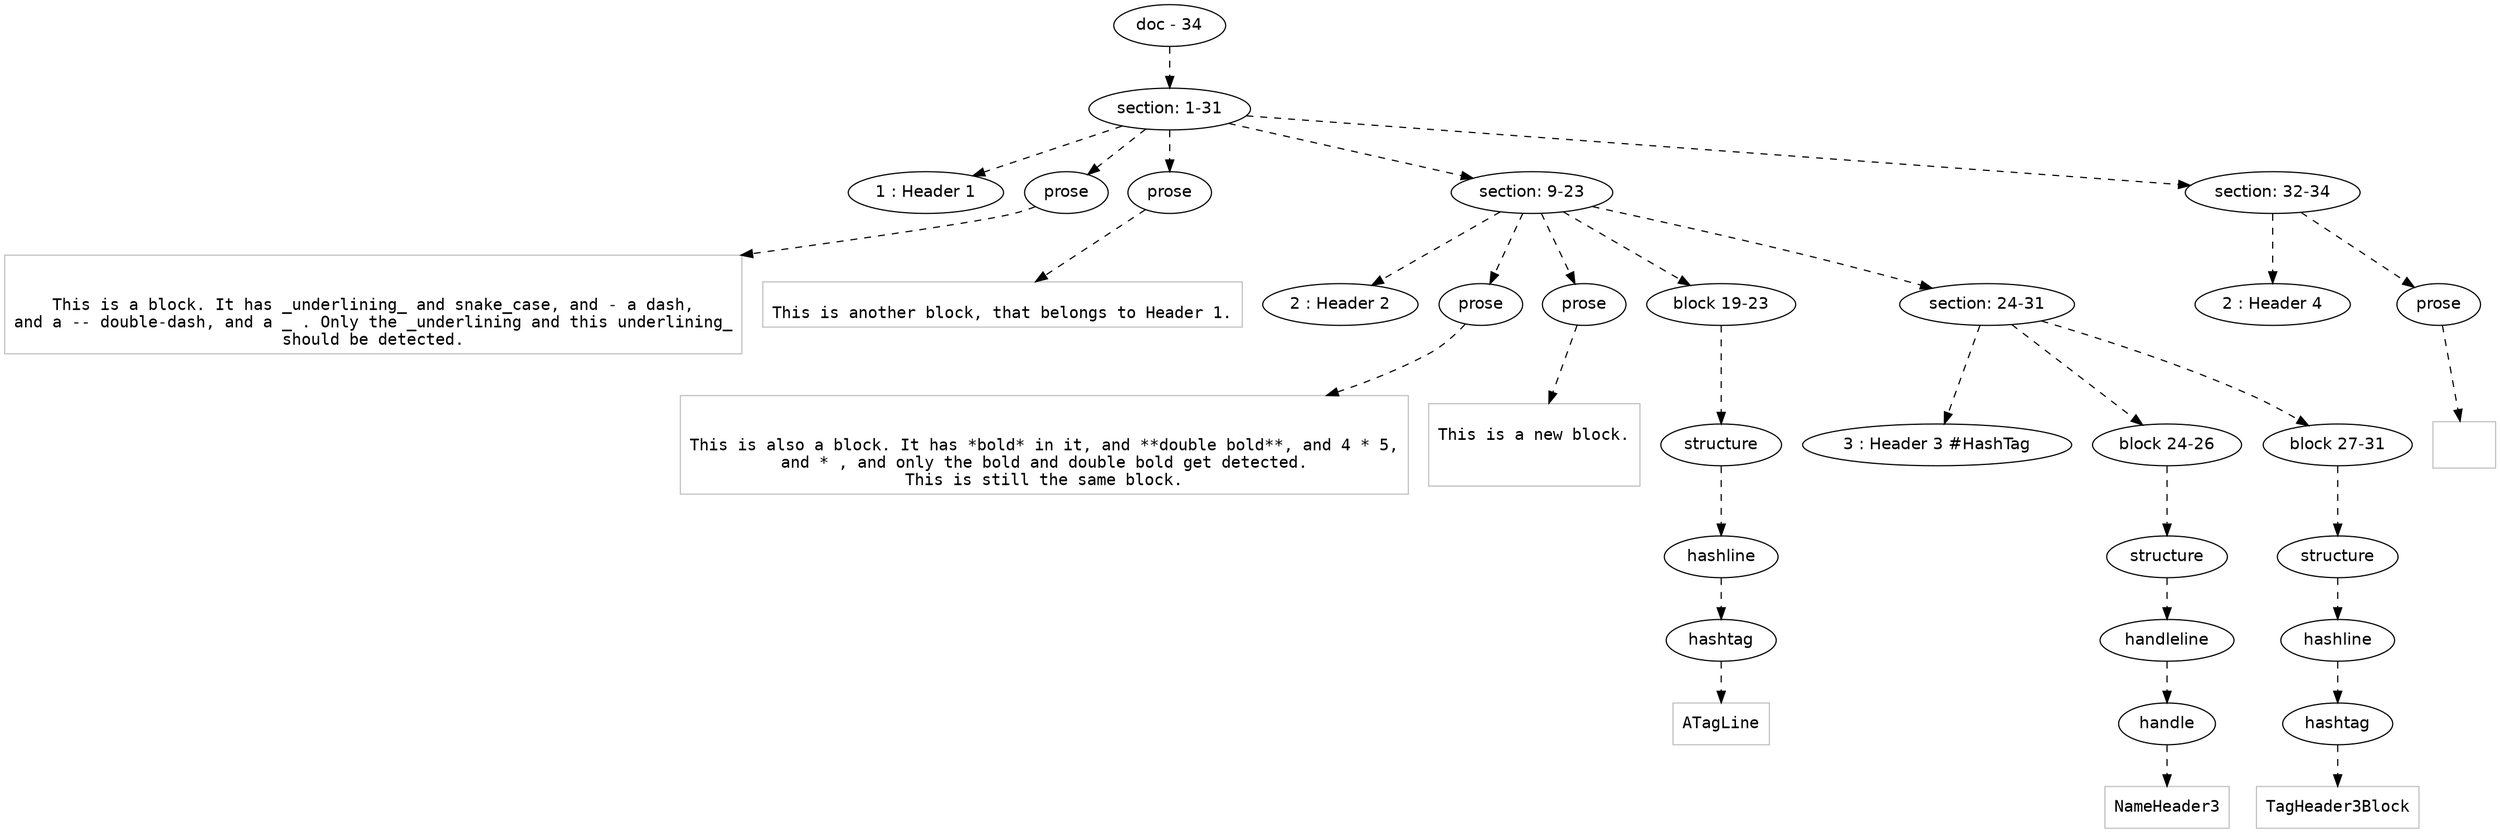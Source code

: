 digraph hierarchy {

node [fontname=Helvetica]
edge [style=dashed]

doc_0 [label="doc - 34"]


doc_0 -> { section_1}
{rank=same; section_1}

section_1 [label="section: 1-31"]


section_1 -> { header_2 prose_3 prose_4 section_5 section_6}
{rank=same; header_2 prose_3 prose_4 section_5 section_6}

header_2 [label="1 : Header 1"]

prose_3 [label="prose"]

prose_4 [label="prose"]

section_5 [label="section: 9-23"]

section_6 [label="section: 32-34"]


prose_3 -> leaf_7
leaf_7  [color=Gray,shape=rectangle,fontname=Inconsolata,label="

This is a block. It has _underlining_ and snake_case, and - a dash,
and a -- double-dash, and a _ . Only the _underlining and this underlining_
should be detected.
"]
prose_4 -> leaf_8
leaf_8  [color=Gray,shape=rectangle,fontname=Inconsolata,label="
This is another block, that belongs to Header 1.
"]
section_5 -> { header_9 prose_10 prose_11 block_12 section_13}
{rank=same; header_9 prose_10 prose_11 block_12 section_13}

header_9 [label="2 : Header 2"]

prose_10 [label="prose"]

prose_11 [label="prose"]

block_12 [label="block 19-23"]

section_13 [label="section: 24-31"]


prose_10 -> leaf_14
leaf_14  [color=Gray,shape=rectangle,fontname=Inconsolata,label="

This is also a block. It has *bold* in it, and **double bold**, and 4 * 5,
and * , and only the bold and double bold get detected.
This is still the same block.
"]
prose_11 -> leaf_15
leaf_15  [color=Gray,shape=rectangle,fontname=Inconsolata,label="
This is a new block.


"]
block_12 -> { structure_16}
{rank=same; structure_16}

structure_16 [label="structure"]


structure_16 -> { hashline_17}
{rank=same; hashline_17}

hashline_17 [label="hashline"]


hashline_17 -> { hashtag_18}
{rank=same; hashtag_18}

hashtag_18 [label="hashtag"]


hashtag_18 -> leaf_19
leaf_19  [color=Gray,shape=rectangle,fontname=Inconsolata,label="ATagLine"]
section_13 -> { header_20 block_21 block_22}
{rank=same; header_20 block_21 block_22}

header_20 [label="3 : Header 3 #HashTag"]

block_21 [label="block 24-26"]

block_22 [label="block 27-31"]


block_21 -> { structure_23}
{rank=same; structure_23}

structure_23 [label="structure"]


structure_23 -> { handleline_24}
{rank=same; handleline_24}

handleline_24 [label="handleline"]


handleline_24 -> { handle_25}
{rank=same; handle_25}

handle_25 [label="handle"]


handle_25 -> leaf_26
leaf_26  [color=Gray,shape=rectangle,fontname=Inconsolata,label="NameHeader3"]
block_22 -> { structure_27}
{rank=same; structure_27}

structure_27 [label="structure"]


structure_27 -> { hashline_28}
{rank=same; hashline_28}

hashline_28 [label="hashline"]


hashline_28 -> { hashtag_29}
{rank=same; hashtag_29}

hashtag_29 [label="hashtag"]


hashtag_29 -> leaf_30
leaf_30  [color=Gray,shape=rectangle,fontname=Inconsolata,label="TagHeader3Block"]
section_6 -> { header_31 prose_32}
{rank=same; header_31 prose_32}

header_31 [label="2 : Header 4"]

prose_32 [label="prose"]


prose_32 -> leaf_33
leaf_33  [color=Gray,shape=rectangle,fontname=Inconsolata,label="

"]

}

